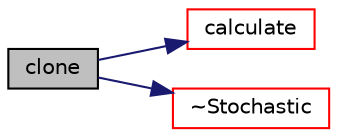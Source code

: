 digraph "clone"
{
  bgcolor="transparent";
  edge [fontname="Helvetica",fontsize="10",labelfontname="Helvetica",labelfontsize="10"];
  node [fontname="Helvetica",fontsize="10",shape=record];
  rankdir="LR";
  Node18 [label="clone",height=0.2,width=0.4,color="black", fillcolor="grey75", style="filled", fontcolor="black"];
  Node18 -> Node19 [color="midnightblue",fontsize="10",style="solid",fontname="Helvetica"];
  Node19 [label="calculate",height=0.2,width=0.4,color="red",URL="$a25377.html#afe1d8348c24e6589bc7c0b3f689316a7",tooltip="Member Functions. "];
  Node18 -> Node83 [color="midnightblue",fontsize="10",style="solid",fontname="Helvetica"];
  Node83 [label="~Stochastic",height=0.2,width=0.4,color="red",URL="$a25377.html#a7e7959df6214bab2730fdf0b124973db",tooltip="Destructor. "];
}
